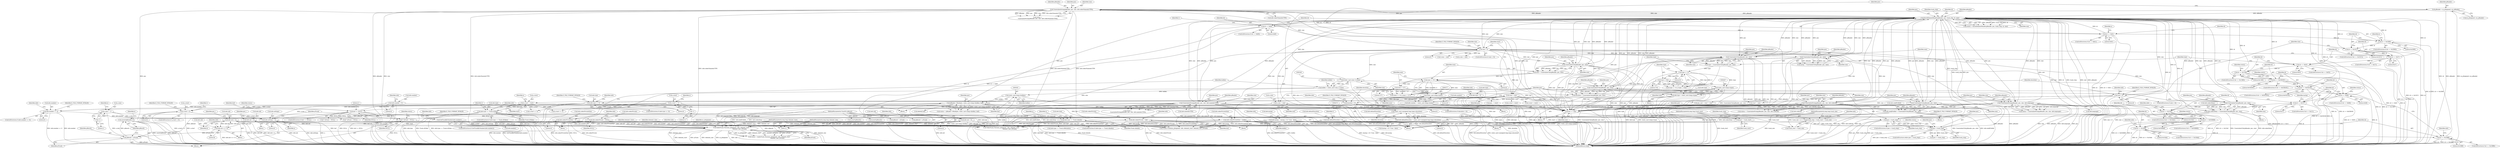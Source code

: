 digraph "0_Android_cc274e2abe8b2a6698a5c47d8aa4bb45f1f9538d_57@API" {
"1000791" [label="(Call,assert(pResult))"];
"1000788" [label="(Call,pResult = pTrack)"];
"1000778" [label="(Call,AudioTrack::Parse(m_pSegment, info, element_start,\n                                          element_size, pTrack))"];
"1000578" [label="(Call,info.codecPrivateSize = buflen)"];
"1000562" [label="(Call,static_cast<long>(buflen))"];
"1000537" [label="(Call,buflen = static_cast<size_t>(size))"];
"1000539" [label="(Call,static_cast<size_t>(size))"];
"1000236" [label="(Call,size < 0)"];
"1000223" [label="(Call,ParseElementHeader(pReader, pos, track_stop, id, size))"];
"1000613" [label="(Call,UnserializeUInt(pReader, pos, size))"];
"1000458" [label="(Call,UnserializeUInt(pReader, pos, size))"];
"1000388" [label="(Call,UnserializeUInt(pReader, pos, size))"];
"1000627" [label="(Call,UnserializeUInt(pReader, pos, size))"];
"1000134" [label="(Call,pReader = m_pSegment->m_pReader)"];
"1000503" [label="(Call,UnserializeUInt(pReader, pos, size))"];
"1000592" [label="(Call,UnserializeString(pReader, pos, size, info.codecNameAsUTF8))"];
"1000484" [label="(Call,UnserializeString(pReader, pos, size, info.codecId))"];
"1000418" [label="(Call,UnserializeString(pReader, pos, size, info.nameAsUTF8))"];
"1000438" [label="(Call,UnserializeString(pReader, pos, size, info.language))"];
"1000358" [label="(Call,UnserializeUInt(pReader, pos, size))"];
"1000214" [label="(Call,pos < track_stop)"];
"1000140" [label="(Call,pos = track_start)"];
"1000123" [label="(MethodParameterIn,long long track_start)"];
"1000635" [label="(Call,pos > track_stop)"];
"1000631" [label="(Call,pos += size)"];
"1000299" [label="(Call,size > 8)"];
"1000560" [label="(Call,pReader->Read(pos, static_cast<long>(buflen), buf))"];
"1000551" [label="(Call,buf == NULL)"];
"1000144" [label="(Call,track_stop = track_start + track_size)"];
"1000124" [label="(MethodParameterIn,long long track_size)"];
"1000519" [label="(Call,id == 0x23A2)"];
"1000497" [label="(Call,id == 0x1C)"];
"1000477" [label="(Call,id == 0x06)"];
"1000451" [label="(Call,id == 0x03E383)"];
"1000431" [label="(Call,id == 0x02B59C)"];
"1000411" [label="(Call,id == 0x136E)"];
"1000381" [label="(Call,id == 0x03)"];
"1000351" [label="(Call,id == 0x57)"];
"1000294" [label="(Call,id == 0x33C5)"];
"1000278" [label="(Call,id == 0x2D80)"];
"1000262" [label="(Call,id == 0x61)"];
"1000246" [label="(Call,id == 0x60)"];
"1000585" [label="(Call,id == 0x058688)"];
"1000605" [label="(Call,id == 0x16AA)"];
"1000619" [label="(Call,id == 0x16BB)"];
"1000655" [label="(Call,GetTrackByNumber(info.number))"];
"1000647" [label="(Call,info.number <= 0)"];
"1000372" [label="(Call,info.number = static_cast<long>(num))"];
"1000376" [label="(Call,static_cast<long>(num))"];
"1000364" [label="(Call,num <= 0)"];
"1000356" [label="(Call,num = UnserializeUInt(pReader, pos, size))"];
"1000367" [label="(Call,num > 127)"];
"1000155" [label="(Call,info.number = 0)"];
"1000342" [label="(Call,info.uid |= b)"];
"1000337" [label="(Call,info.uid <<= 8)"];
"1000304" [label="(Call,info.uid = 0)"];
"1000766" [label="(Call,info.settings = a)"];
"1000190" [label="(Call,a.size = -1)"];
"1000194" [label="(Call,-1)"];
"1000751" [label="(Call,a.start < 0)"];
"1000184" [label="(Call,a.start = -1)"];
"1000188" [label="(Call,-1)"];
"1000266" [label="(Call,a.start = start)"];
"1000242" [label="(Call,start = pos)"];
"1000271" [label="(Call,a.size = size)"];
"1000526" [label="(Call,info.codecPrivate = NULL)"];
"1000531" [label="(Call,info.codecPrivateSize = 0)"];
"1000160" [label="(Call,info.uid = 0)"];
"1000609" [label="(Call,info.codecDelay = UnserializeUInt(pReader, pos, size))"];
"1000744" [label="(Call,info.type == Track::kAudio)"];
"1000680" [label="(Call,info.type == Track::kVideo)"];
"1000662" [label="(Call,info.type <= 0)"];
"1000150" [label="(Call,info.type = 0)"];
"1000402" [label="(Call,info.type = static_cast<long>(type))"];
"1000406" [label="(Call,static_cast<long>(type))"];
"1000397" [label="(Call,type > 254)"];
"1000394" [label="(Call,type <= 0)"];
"1000386" [label="(Call,type = UnserializeUInt(pReader, pos, size))"];
"1000165" [label="(Call,info.defaultDuration = 0)"];
"1000623" [label="(Call,info.seekPreRoll = UnserializeUInt(pReader, pos, size))"];
"1000573" [label="(Call,info.codecPrivate = buf)"];
"1000468" [label="(Call,info.defaultDuration = static_cast<unsigned long long>(duration))"];
"1000472" [label="(Call,static_cast<unsigned long long>(duration))"];
"1000463" [label="(Call,duration < 0)"];
"1000456" [label="(Call,duration = UnserializeUInt(pReader, pos, size))"];
"1000669" [label="(Call,info.lacing = (lacing > 0) ? true : false)"];
"1000125" [label="(MethodParameterIn,long long element_start)"];
"1000126" [label="(MethodParameterIn,long long element_size)"];
"1000772" [label="(Call,* pTrack = NULL)"];
"1000127" [label="(MethodParameterIn,Track*& pResult)"];
"1000790" [label="(Identifier,pTrack)"];
"1000245" [label="(ControlStructure,if (id == 0x60))"];
"1000191" [label="(Call,a.size)"];
"1000484" [label="(Call,UnserializeString(pReader, pos, size, info.codecId))"];
"1000639" [label="(Identifier,E_FILE_FORMAT_INVALID)"];
"1000280" [label="(Literal,0x2D80)"];
"1000406" [label="(Call,static_cast<long>(type))"];
"1000577" [label="(Identifier,buf)"];
"1000391" [label="(Identifier,size)"];
"1000270" [label="(Identifier,start)"];
"1000614" [label="(Identifier,pReader)"];
"1000469" [label="(Call,info.defaultDuration)"];
"1000222" [label="(Identifier,status)"];
"1000582" [label="(Identifier,buflen)"];
"1000436" [label="(Call,status = UnserializeString(pReader, pos, size, info.language))"];
"1000306" [label="(Identifier,info)"];
"1000300" [label="(Identifier,size)"];
"1000382" [label="(Identifier,id)"];
"1000621" [label="(Literal,0x16BB)"];
"1000636" [label="(Identifier,pos)"];
"1000782" [label="(Identifier,element_size)"];
"1000541" [label="(Identifier,size)"];
"1000681" [label="(Call,info.type)"];
"1000535" [label="(Literal,0)"];
"1000367" [label="(Call,num > 127)"];
"1000456" [label="(Call,duration = UnserializeUInt(pReader, pos, size))"];
"1000574" [label="(Call,info.codecPrivate)"];
"1000364" [label="(Call,num <= 0)"];
"1000167" [label="(Identifier,info)"];
"1000464" [label="(Identifier,duration)"];
"1000363" [label="(Call,(num <= 0) || (num > 127))"];
"1000432" [label="(Identifier,id)"];
"1000164" [label="(Literal,0)"];
"1000411" [label="(Call,id == 0x136E)"];
"1000190" [label="(Call,a.size = -1)"];
"1000221" [label="(Call,status = ParseElementHeader(pReader, pos, track_stop, id, size))"];
"1000421" [label="(Identifier,size)"];
"1000662" [label="(Call,info.type <= 0)"];
"1000387" [label="(Identifier,type)"];
"1000354" [label="(Block,)"];
"1000651" [label="(Literal,0)"];
"1000773" [label="(Identifier,pTrack)"];
"1000753" [label="(Identifier,a)"];
"1000622" [label="(Block,)"];
"1000169" [label="(Literal,0)"];
"1000668" [label="(Identifier,E_FILE_FORMAT_INVALID)"];
"1000450" [label="(ControlStructure,if (id == 0x03E383))"];
"1000458" [label="(Call,UnserializeUInt(pReader, pos, size))"];
"1000188" [label="(Call,-1)"];
"1000472" [label="(Call,static_cast<unsigned long long>(duration))"];
"1000783" [label="(Identifier,pTrack)"];
"1000195" [label="(Literal,1)"];
"1000467" [label="(Identifier,E_FILE_FORMAT_INVALID)"];
"1000453" [label="(Literal,0x03E383)"];
"1000431" [label="(Call,id == 0x02B59C)"];
"1000460" [label="(Identifier,pos)"];
"1000578" [label="(Call,info.codecPrivateSize = buflen)"];
"1000757" [label="(Identifier,E_FILE_FORMAT_INVALID)"];
"1000543" [label="(Identifier,buflen)"];
"1000749" [label="(Block,)"];
"1000433" [label="(Literal,0x02B59C)"];
"1000265" [label="(Block,)"];
"1000506" [label="(Identifier,size)"];
"1000670" [label="(Call,info.lacing)"];
"1000593" [label="(Identifier,pReader)"];
"1000305" [label="(Call,info.uid)"];
"1000748" [label="(Identifier,Track::kAudio)"];
"1000238" [label="(Literal,0)"];
"1000573" [label="(Call,info.codecPrivate = buf)"];
"1000145" [label="(Identifier,track_stop)"];
"1000561" [label="(Identifier,pos)"];
"1000505" [label="(Identifier,pos)"];
"1000152" [label="(Identifier,info)"];
"1000521" [label="(Literal,0x23A2)"];
"1000420" [label="(Identifier,pos)"];
"1000135" [label="(Identifier,pReader)"];
"1000611" [label="(Identifier,info)"];
"1000422" [label="(Call,info.nameAsUTF8)"];
"1000393" [label="(Call,(type <= 0) || (type > 254))"];
"1000655" [label="(Call,GetTrackByNumber(info.number))"];
"1000250" [label="(Call,v.start = start)"];
"1000498" [label="(Identifier,id)"];
"1000360" [label="(Identifier,pos)"];
"1000266" [label="(Call,a.start = start)"];
"1000394" [label="(Call,type <= 0)"];
"1000654" [label="(ControlStructure,if (GetTrackByNumber(info.number)))"];
"1000125" [label="(MethodParameterIn,long long element_start)"];
"1000605" [label="(Call,id == 0x16AA)"];
"1000625" [label="(Identifier,info)"];
"1000154" [label="(Literal,0)"];
"1000550" [label="(ControlStructure,if (buf == NULL))"];
"1000134" [label="(Call,pReader = m_pSegment->m_pReader)"];
"1000390" [label="(Identifier,pos)"];
"1000504" [label="(Identifier,pReader)"];
"1000440" [label="(Identifier,pos)"];
"1000873" [label="(Call,assert(pResult))"];
"1000344" [label="(Identifier,info)"];
"1000789" [label="(Identifier,pResult)"];
"1000591" [label="(Identifier,status)"];
"1000293" [label="(ControlStructure,if (id == 0x33C5))"];
"1000185" [label="(Call,a.start)"];
"1000430" [label="(ControlStructure,if (id == 0x02B59C))"];
"1000127" [label="(MethodParameterIn,Track*& pResult)"];
"1000679" [label="(ControlStructure,if (info.type == Track::kVideo))"];
"1000277" [label="(ControlStructure,if (id == 0x2D80))"];
"1000811" [label="(Identifier,a)"];
"1000236" [label="(Call,size < 0)"];
"1000530" [label="(Identifier,NULL)"];
"1000417" [label="(Identifier,status)"];
"1000323" [label="(Block,)"];
"1000503" [label="(Call,UnserializeUInt(pReader, pos, size))"];
"1000695" [label="(Call,a.start >= 0)"];
"1000141" [label="(Identifier,pos)"];
"1000752" [label="(Call,a.start)"];
"1000746" [label="(Identifier,info)"];
"1000399" [label="(Literal,254)"];
"1000826" [label="(Call,info.type == Track::kMetadata)"];
"1000151" [label="(Call,info.type)"];
"1000126" [label="(MethodParameterIn,long long element_size)"];
"1000526" [label="(Call,info.codecPrivate = NULL)"];
"1000451" [label="(Call,id == 0x03E383)"];
"1000240" [label="(Identifier,E_FILE_FORMAT_INVALID)"];
"1000217" [label="(Block,)"];
"1000224" [label="(Identifier,pReader)"];
"1000157" [label="(Identifier,info)"];
"1000457" [label="(Identifier,duration)"];
"1000295" [label="(Identifier,id)"];
"1000225" [label="(Identifier,pos)"];
"1000215" [label="(Identifier,pos)"];
"1000774" [label="(Identifier,NULL)"];
"1000606" [label="(Identifier,id)"];
"1000708" [label="(Call,* pTrack = NULL)"];
"1000727" [label="(Call,assert(pResult))"];
"1000558" [label="(Call,status = pReader->Read(pos, static_cast<long>(buflen), buf))"];
"1000296" [label="(Literal,0x33C5)"];
"1000648" [label="(Call,info.number)"];
"1000264" [label="(Literal,0x61)"];
"1000310" [label="(Call,pos_ = start)"];
"1000519" [label="(Call,id == 0x23A2)"];
"1000778" [label="(Call,AudioTrack::Parse(m_pSegment, info, element_start,\n                                          element_size, pTrack))"];
"1000796" [label="(Identifier,e)"];
"1000586" [label="(Identifier,id)"];
"1000791" [label="(Call,assert(pResult))"];
"1000388" [label="(Call,UnserializeUInt(pReader, pos, size))"];
"1000124" [label="(MethodParameterIn,long long track_size)"];
"1000766" [label="(Call,info.settings = a)"];
"1000653" [label="(Identifier,E_FILE_FORMAT_INVALID)"];
"1000459" [label="(Identifier,pReader)"];
"1000539" [label="(Call,static_cast<size_t>(size))"];
"1000146" [label="(Call,track_start + track_size)"];
"1000607" [label="(Literal,0x16AA)"];
"1000745" [label="(Call,info.type)"];
"1000562" [label="(Call,static_cast<long>(buflen))"];
"1000271" [label="(Call,a.size = size)"];
"1000552" [label="(Identifier,buf)"];
"1000465" [label="(Literal,0)"];
"1000751" [label="(Call,a.start < 0)"];
"1000776" [label="(Call,status = AudioTrack::Parse(m_pSegment, info, element_start,\n                                          element_size, pTrack))"];
"1000502" [label="(Identifier,lacing)"];
"1000262" [label="(Call,id == 0x61)"];
"1000372" [label="(Call,info.number = static_cast<long>(num))"];
"1000341" [label="(Literal,8)"];
"1000631" [label="(Call,pos += size)"];
"1000462" [label="(ControlStructure,if (duration < 0))"];
"1000173" [label="(Identifier,v)"];
"1000301" [label="(Literal,8)"];
"1000408" [label="(Identifier,type)"];
"1000252" [label="(Identifier,v)"];
"1000684" [label="(Identifier,Track::kVideo)"];
"1000744" [label="(Call,info.type == Track::kAudio)"];
"1000610" [label="(Call,info.codecDelay)"];
"1000441" [label="(Identifier,size)"];
"1000368" [label="(Identifier,num)"];
"1000255" [label="(Call,v.size = size)"];
"1000624" [label="(Call,info.seekPreRoll)"];
"1000263" [label="(Identifier,id)"];
"1000780" [label="(Identifier,info)"];
"1000150" [label="(Call,info.type = 0)"];
"1000357" [label="(Identifier,num)"];
"1000272" [label="(Call,a.size)"];
"1000478" [label="(Identifier,id)"];
"1000673" [label="(Call,(lacing > 0) ? true : false)"];
"1000161" [label="(Call,info.uid)"];
"1000538" [label="(Identifier,buflen)"];
"1000378" [label="(Identifier,num)"];
"1000297" [label="(Block,)"];
"1000772" [label="(Call,* pTrack = NULL)"];
"1000854" [label="(Call,* pTrack = NULL)"];
"1000689" [label="(Identifier,v)"];
"1000282" [label="(Call,e.start = start)"];
"1000398" [label="(Identifier,type)"];
"1000419" [label="(Identifier,pReader)"];
"1000366" [label="(Literal,0)"];
"1000666" [label="(Literal,0)"];
"1000663" [label="(Call,info.type)"];
"1000438" [label="(Call,UnserializeString(pReader, pos, size, info.language))"];
"1000380" [label="(ControlStructure,if (id == 0x03))"];
"1000228" [label="(Identifier,size)"];
"1000594" [label="(Identifier,pos)"];
"1000361" [label="(Identifier,size)"];
"1000580" [label="(Identifier,info)"];
"1000123" [label="(MethodParameterIn,long long track_start)"];
"1000522" [label="(Block,)"];
"1000531" [label="(Call,info.codecPrivateSize = 0)"];
"1000613" [label="(Call,UnserializeUInt(pReader, pos, size))"];
"1000166" [label="(Call,info.defaultDuration)"];
"1000627" [label="(Call,UnserializeUInt(pReader, pos, size))"];
"1000518" [label="(ControlStructure,if (id == 0x23A2))"];
"1000755" [label="(Literal,0)"];
"1000559" [label="(Identifier,status)"];
"1000373" [label="(Call,info.number)"];
"1000261" [label="(ControlStructure,if (id == 0x61))"];
"1000243" [label="(Identifier,start)"];
"1000532" [label="(Call,info.codecPrivateSize)"];
"1000142" [label="(Identifier,track_start)"];
"1000376" [label="(Call,static_cast<long>(num))"];
"1000140" [label="(Call,pos = track_start)"];
"1000418" [label="(Call,UnserializeString(pReader, pos, size, info.nameAsUTF8))"];
"1000761" [label="(Identifier,v)"];
"1000669" [label="(Call,info.lacing = (lacing > 0) ? true : false)"];
"1000468" [label="(Call,info.defaultDuration = static_cast<unsigned long long>(duration))"];
"1000412" [label="(Identifier,id)"];
"1000767" [label="(Call,info.settings)"];
"1000184" [label="(Call,a.start = -1)"];
"1000381" [label="(Call,id == 0x03)"];
"1000346" [label="(Identifier,b)"];
"1000284" [label="(Identifier,e)"];
"1000287" [label="(Call,e.size = size)"];
"1000770" [label="(Identifier,a)"];
"1000488" [label="(Call,info.codecId)"];
"1000551" [label="(Call,buf == NULL)"];
"1000235" [label="(ControlStructure,if (size < 0))"];
"1000743" [label="(ControlStructure,if (info.type == Track::kAudio))"];
"1000267" [label="(Call,a.start)"];
"1000342" [label="(Call,info.uid |= b)"];
"1000474" [label="(Identifier,duration)"];
"1000634" [label="(ControlStructure,if (pos > track_stop))"];
"1000630" [label="(Identifier,size)"];
"1000268" [label="(Identifier,a)"];
"1000470" [label="(Identifier,info)"];
"1000352" [label="(Identifier,id)"];
"1000311" [label="(Identifier,pos_)"];
"1000609" [label="(Call,info.codecDelay = UnserializeUInt(pReader, pos, size))"];
"1000619" [label="(Call,id == 0x16BB)"];
"1000279" [label="(Identifier,id)"];
"1000395" [label="(Identifier,type)"];
"1000565" [label="(Identifier,buf)"];
"1000628" [label="(Identifier,pReader)"];
"1000642" [label="(Identifier,pos)"];
"1000136" [label="(Call,m_pSegment->m_pReader)"];
"1000553" [label="(Identifier,NULL)"];
"1000314" [label="(Call,pos_end = start + size)"];
"1000661" [label="(ControlStructure,if (info.type <= 0))"];
"1000564" [label="(Identifier,buflen)"];
"1000585" [label="(Call,id == 0x058688)"];
"1000159" [label="(Literal,0)"];
"1000477" [label="(Call,id == 0x06)"];
"1000560" [label="(Call,pReader->Read(pos, static_cast<long>(buflen), buf))"];
"1000223" [label="(Call,ParseElementHeader(pReader, pos, track_stop, id, size))"];
"1000524" [label="(Identifier,info)"];
"1000476" [label="(ControlStructure,if (id == 0x06))"];
"1000592" [label="(Call,UnserializeString(pReader, pos, size, info.codecNameAsUTF8))"];
"1000248" [label="(Literal,0x60)"];
"1000877" [label="(MethodReturn,long)"];
"1000486" [label="(Identifier,pos)"];
"1000397" [label="(Call,type > 254)"];
"1000623" [label="(Call,info.seekPreRoll = UnserializeUInt(pReader, pos, size))"];
"1000386" [label="(Call,type = UnserializeUInt(pReader, pos, size))"];
"1000162" [label="(Identifier,info)"];
"1000155" [label="(Call,info.number = 0)"];
"1000870" [label="(Call,pResult = pTrack)"];
"1000664" [label="(Identifier,info)"];
"1000616" [label="(Identifier,size)"];
"1000724" [label="(Call,pResult = pTrack)"];
"1000788" [label="(Call,pResult = pTrack)"];
"1000533" [label="(Identifier,info)"];
"1000308" [label="(Literal,0)"];
"1000316" [label="(Call,start + size)"];
"1000353" [label="(Literal,0x57)"];
"1000226" [label="(Identifier,track_stop)"];
"1000629" [label="(Identifier,pos)"];
"1000501" [label="(Call,lacing = UnserializeUInt(pReader, pos, size))"];
"1000461" [label="(Identifier,size)"];
"1000156" [label="(Call,info.number)"];
"1000604" [label="(ControlStructure,if (id == 0x16AA))"];
"1000384" [label="(Block,)"];
"1000482" [label="(Call,status = UnserializeString(pReader, pos, size, info.codecId))"];
"1000303" [label="(Identifier,E_FILE_FORMAT_INVALID)"];
"1000213" [label="(ControlStructure,while (pos < track_stop))"];
"1000618" [label="(ControlStructure,if (id == 0x16BB))"];
"1000199" [label="(Identifier,e)"];
"1000682" [label="(Identifier,info)"];
"1000777" [label="(Identifier,status)"];
"1000192" [label="(Identifier,a)"];
"1000584" [label="(ControlStructure,if (id == 0x058688))"];
"1000656" [label="(Call,info.number)"];
"1000437" [label="(Identifier,status)"];
"1000165" [label="(Call,info.defaultDuration = 0)"];
"1000275" [label="(Identifier,size)"];
"1000750" [label="(ControlStructure,if (a.start < 0))"];
"1000439" [label="(Identifier,pReader)"];
"1000304" [label="(Call,info.uid = 0)"];
"1000527" [label="(Call,info.codecPrivate)"];
"1000396" [label="(Literal,0)"];
"1000410" [label="(ControlStructure,if (id == 0x136E))"];
"1000278" [label="(Call,id == 0x2D80)"];
"1000537" [label="(Call,buflen = static_cast<size_t>(size))"];
"1000369" [label="(Literal,127)"];
"1000587" [label="(Literal,0x058688)"];
"1000487" [label="(Identifier,size)"];
"1000485" [label="(Identifier,pReader)"];
"1000860" [label="(Call,Track::Create(m_pSegment, info, element_start, element_size, pTrack))"];
"1000463" [label="(Call,duration < 0)"];
"1000356" [label="(Call,num = UnserializeUInt(pReader, pos, size))"];
"1000479" [label="(Literal,0x06)"];
"1000657" [label="(Identifier,info)"];
"1000497" [label="(Call,id == 0x1C)"];
"1000595" [label="(Identifier,size)"];
"1000454" [label="(Block,)"];
"1000294" [label="(Call,id == 0x33C5)"];
"1000620" [label="(Identifier,id)"];
"1000635" [label="(Call,pos > track_stop)"];
"1000499" [label="(Literal,0x1C)"];
"1000647" [label="(Call,info.number <= 0)"];
"1000660" [label="(Identifier,E_FILE_FORMAT_INVALID)"];
"1000299" [label="(Call,size > 8)"];
"1000671" [label="(Identifier,info)"];
"1000714" [label="(Call,VideoTrack::Parse(m_pSegment, info, element_start,\n                                          element_size, pTrack))"];
"1000569" [label="(Call,delete[] buf)"];
"1000350" [label="(ControlStructure,if (id == 0x57))"];
"1000359" [label="(Identifier,pReader)"];
"1000343" [label="(Call,info.uid)"];
"1000452" [label="(Identifier,id)"];
"1000596" [label="(Call,info.codecNameAsUTF8)"];
"1000244" [label="(Identifier,pos)"];
"1000237" [label="(Identifier,size)"];
"1000298" [label="(ControlStructure,if (size > 8))"];
"1000483" [label="(Identifier,status)"];
"1000579" [label="(Call,info.codecPrivateSize)"];
"1000646" [label="(ControlStructure,if (info.number <= 0))"];
"1000160" [label="(Call,info.uid = 0)"];
"1000403" [label="(Call,info.type)"];
"1000520" [label="(Identifier,id)"];
"1000792" [label="(Identifier,pResult)"];
"1000128" [label="(Block,)"];
"1000608" [label="(Block,)"];
"1000615" [label="(Identifier,pos)"];
"1000413" [label="(Literal,0x136E)"];
"1000496" [label="(ControlStructure,if (id == 0x1C))"];
"1000641" [label="(Call,pos != track_stop)"];
"1000189" [label="(Literal,1)"];
"1000247" [label="(Identifier,id)"];
"1000358" [label="(Call,UnserializeUInt(pReader, pos, size))"];
"1000338" [label="(Call,info.uid)"];
"1000348" [label="(Identifier,pos_)"];
"1000633" [label="(Identifier,size)"];
"1000144" [label="(Call,track_stop = track_start + track_size)"];
"1000351" [label="(Call,id == 0x57)"];
"1000680" [label="(Call,info.type == Track::kVideo)"];
"1000246" [label="(Call,id == 0x60)"];
"1000273" [label="(Identifier,a)"];
"1000779" [label="(Identifier,m_pSegment)"];
"1000809" [label="(Call,a.start >= 0)"];
"1000781" [label="(Identifier,element_start)"];
"1000590" [label="(Call,status =\n UnserializeString(pReader, pos, size, info.codecNameAsUTF8))"];
"1000365" [label="(Identifier,num)"];
"1000194" [label="(Call,-1)"];
"1000416" [label="(Call,status =\n UnserializeString(pReader, pos, size, info.nameAsUTF8))"];
"1000214" [label="(Call,pos < track_stop)"];
"1000216" [label="(Identifier,track_stop)"];
"1000402" [label="(Call,info.type = static_cast<long>(type))"];
"1000242" [label="(Call,start = pos)"];
"1000556" [label="(Literal,1)"];
"1000383" [label="(Literal,0x03)"];
"1000389" [label="(Identifier,pReader)"];
"1000632" [label="(Identifier,pos)"];
"1000544" [label="(Block,)"];
"1000637" [label="(Identifier,track_stop)"];
"1000227" [label="(Identifier,id)"];
"1000337" [label="(Call,info.uid <<= 8)"];
"1000442" [label="(Call,info.language)"];
"1000791" -> "1000749"  [label="AST: "];
"1000791" -> "1000792"  [label="CFG: "];
"1000792" -> "1000791"  [label="AST: "];
"1000796" -> "1000791"  [label="CFG: "];
"1000791" -> "1000877"  [label="DDG: pResult"];
"1000791" -> "1000877"  [label="DDG: assert(pResult)"];
"1000788" -> "1000791"  [label="DDG: pResult"];
"1000127" -> "1000791"  [label="DDG: pResult"];
"1000788" -> "1000749"  [label="AST: "];
"1000788" -> "1000790"  [label="CFG: "];
"1000789" -> "1000788"  [label="AST: "];
"1000790" -> "1000788"  [label="AST: "];
"1000792" -> "1000788"  [label="CFG: "];
"1000788" -> "1000877"  [label="DDG: pTrack"];
"1000778" -> "1000788"  [label="DDG: pTrack"];
"1000127" -> "1000788"  [label="DDG: pResult"];
"1000778" -> "1000776"  [label="AST: "];
"1000778" -> "1000783"  [label="CFG: "];
"1000779" -> "1000778"  [label="AST: "];
"1000780" -> "1000778"  [label="AST: "];
"1000781" -> "1000778"  [label="AST: "];
"1000782" -> "1000778"  [label="AST: "];
"1000783" -> "1000778"  [label="AST: "];
"1000776" -> "1000778"  [label="CFG: "];
"1000778" -> "1000877"  [label="DDG: info"];
"1000778" -> "1000877"  [label="DDG: element_start"];
"1000778" -> "1000877"  [label="DDG: pTrack"];
"1000778" -> "1000877"  [label="DDG: element_size"];
"1000778" -> "1000877"  [label="DDG: m_pSegment"];
"1000778" -> "1000776"  [label="DDG: m_pSegment"];
"1000778" -> "1000776"  [label="DDG: element_start"];
"1000778" -> "1000776"  [label="DDG: element_size"];
"1000778" -> "1000776"  [label="DDG: info"];
"1000778" -> "1000776"  [label="DDG: pTrack"];
"1000578" -> "1000778"  [label="DDG: info.codecPrivateSize"];
"1000438" -> "1000778"  [label="DDG: info.language"];
"1000655" -> "1000778"  [label="DDG: info.number"];
"1000342" -> "1000778"  [label="DDG: info.uid"];
"1000484" -> "1000778"  [label="DDG: info.codecId"];
"1000766" -> "1000778"  [label="DDG: info.settings"];
"1000592" -> "1000778"  [label="DDG: info.codecNameAsUTF8"];
"1000418" -> "1000778"  [label="DDG: info.nameAsUTF8"];
"1000526" -> "1000778"  [label="DDG: info.codecPrivate"];
"1000531" -> "1000778"  [label="DDG: info.codecPrivateSize"];
"1000160" -> "1000778"  [label="DDG: info.uid"];
"1000609" -> "1000778"  [label="DDG: info.codecDelay"];
"1000304" -> "1000778"  [label="DDG: info.uid"];
"1000744" -> "1000778"  [label="DDG: info.type"];
"1000165" -> "1000778"  [label="DDG: info.defaultDuration"];
"1000623" -> "1000778"  [label="DDG: info.seekPreRoll"];
"1000573" -> "1000778"  [label="DDG: info.codecPrivate"];
"1000468" -> "1000778"  [label="DDG: info.defaultDuration"];
"1000669" -> "1000778"  [label="DDG: info.lacing"];
"1000125" -> "1000778"  [label="DDG: element_start"];
"1000126" -> "1000778"  [label="DDG: element_size"];
"1000772" -> "1000778"  [label="DDG: pTrack"];
"1000578" -> "1000544"  [label="AST: "];
"1000578" -> "1000582"  [label="CFG: "];
"1000579" -> "1000578"  [label="AST: "];
"1000582" -> "1000578"  [label="AST: "];
"1000632" -> "1000578"  [label="CFG: "];
"1000578" -> "1000877"  [label="DDG: info.codecPrivateSize"];
"1000578" -> "1000877"  [label="DDG: buflen"];
"1000562" -> "1000578"  [label="DDG: buflen"];
"1000578" -> "1000714"  [label="DDG: info.codecPrivateSize"];
"1000578" -> "1000860"  [label="DDG: info.codecPrivateSize"];
"1000562" -> "1000560"  [label="AST: "];
"1000562" -> "1000564"  [label="CFG: "];
"1000563" -> "1000562"  [label="AST: "];
"1000564" -> "1000562"  [label="AST: "];
"1000565" -> "1000562"  [label="CFG: "];
"1000562" -> "1000877"  [label="DDG: buflen"];
"1000562" -> "1000560"  [label="DDG: buflen"];
"1000537" -> "1000562"  [label="DDG: buflen"];
"1000537" -> "1000522"  [label="AST: "];
"1000537" -> "1000539"  [label="CFG: "];
"1000538" -> "1000537"  [label="AST: "];
"1000539" -> "1000537"  [label="AST: "];
"1000543" -> "1000537"  [label="CFG: "];
"1000537" -> "1000877"  [label="DDG: static_cast<size_t>(size)"];
"1000537" -> "1000877"  [label="DDG: buflen"];
"1000539" -> "1000537"  [label="DDG: size"];
"1000539" -> "1000541"  [label="CFG: "];
"1000540" -> "1000539"  [label="AST: "];
"1000541" -> "1000539"  [label="AST: "];
"1000539" -> "1000877"  [label="DDG: size"];
"1000539" -> "1000223"  [label="DDG: size"];
"1000236" -> "1000539"  [label="DDG: size"];
"1000539" -> "1000631"  [label="DDG: size"];
"1000236" -> "1000235"  [label="AST: "];
"1000236" -> "1000238"  [label="CFG: "];
"1000237" -> "1000236"  [label="AST: "];
"1000238" -> "1000236"  [label="AST: "];
"1000240" -> "1000236"  [label="CFG: "];
"1000243" -> "1000236"  [label="CFG: "];
"1000236" -> "1000877"  [label="DDG: size"];
"1000236" -> "1000877"  [label="DDG: size < 0"];
"1000236" -> "1000223"  [label="DDG: size"];
"1000223" -> "1000236"  [label="DDG: size"];
"1000236" -> "1000255"  [label="DDG: size"];
"1000236" -> "1000271"  [label="DDG: size"];
"1000236" -> "1000287"  [label="DDG: size"];
"1000236" -> "1000299"  [label="DDG: size"];
"1000236" -> "1000358"  [label="DDG: size"];
"1000236" -> "1000388"  [label="DDG: size"];
"1000236" -> "1000418"  [label="DDG: size"];
"1000236" -> "1000438"  [label="DDG: size"];
"1000236" -> "1000458"  [label="DDG: size"];
"1000236" -> "1000484"  [label="DDG: size"];
"1000236" -> "1000503"  [label="DDG: size"];
"1000236" -> "1000592"  [label="DDG: size"];
"1000236" -> "1000613"  [label="DDG: size"];
"1000236" -> "1000627"  [label="DDG: size"];
"1000236" -> "1000631"  [label="DDG: size"];
"1000223" -> "1000221"  [label="AST: "];
"1000223" -> "1000228"  [label="CFG: "];
"1000224" -> "1000223"  [label="AST: "];
"1000225" -> "1000223"  [label="AST: "];
"1000226" -> "1000223"  [label="AST: "];
"1000227" -> "1000223"  [label="AST: "];
"1000228" -> "1000223"  [label="AST: "];
"1000221" -> "1000223"  [label="CFG: "];
"1000223" -> "1000877"  [label="DDG: pos"];
"1000223" -> "1000877"  [label="DDG: id"];
"1000223" -> "1000877"  [label="DDG: track_stop"];
"1000223" -> "1000877"  [label="DDG: size"];
"1000223" -> "1000877"  [label="DDG: pReader"];
"1000223" -> "1000221"  [label="DDG: size"];
"1000223" -> "1000221"  [label="DDG: pReader"];
"1000223" -> "1000221"  [label="DDG: track_stop"];
"1000223" -> "1000221"  [label="DDG: id"];
"1000223" -> "1000221"  [label="DDG: pos"];
"1000613" -> "1000223"  [label="DDG: pReader"];
"1000613" -> "1000223"  [label="DDG: size"];
"1000458" -> "1000223"  [label="DDG: pReader"];
"1000458" -> "1000223"  [label="DDG: size"];
"1000388" -> "1000223"  [label="DDG: pReader"];
"1000388" -> "1000223"  [label="DDG: size"];
"1000627" -> "1000223"  [label="DDG: pReader"];
"1000627" -> "1000223"  [label="DDG: size"];
"1000134" -> "1000223"  [label="DDG: pReader"];
"1000503" -> "1000223"  [label="DDG: pReader"];
"1000503" -> "1000223"  [label="DDG: size"];
"1000592" -> "1000223"  [label="DDG: pReader"];
"1000592" -> "1000223"  [label="DDG: size"];
"1000484" -> "1000223"  [label="DDG: pReader"];
"1000484" -> "1000223"  [label="DDG: size"];
"1000418" -> "1000223"  [label="DDG: pReader"];
"1000418" -> "1000223"  [label="DDG: size"];
"1000438" -> "1000223"  [label="DDG: pReader"];
"1000438" -> "1000223"  [label="DDG: size"];
"1000358" -> "1000223"  [label="DDG: pReader"];
"1000358" -> "1000223"  [label="DDG: size"];
"1000214" -> "1000223"  [label="DDG: pos"];
"1000214" -> "1000223"  [label="DDG: track_stop"];
"1000519" -> "1000223"  [label="DDG: id"];
"1000497" -> "1000223"  [label="DDG: id"];
"1000411" -> "1000223"  [label="DDG: id"];
"1000585" -> "1000223"  [label="DDG: id"];
"1000431" -> "1000223"  [label="DDG: id"];
"1000294" -> "1000223"  [label="DDG: id"];
"1000381" -> "1000223"  [label="DDG: id"];
"1000351" -> "1000223"  [label="DDG: id"];
"1000605" -> "1000223"  [label="DDG: id"];
"1000477" -> "1000223"  [label="DDG: id"];
"1000278" -> "1000223"  [label="DDG: id"];
"1000262" -> "1000223"  [label="DDG: id"];
"1000451" -> "1000223"  [label="DDG: id"];
"1000246" -> "1000223"  [label="DDG: id"];
"1000619" -> "1000223"  [label="DDG: id"];
"1000299" -> "1000223"  [label="DDG: size"];
"1000223" -> "1000242"  [label="DDG: pos"];
"1000223" -> "1000246"  [label="DDG: id"];
"1000223" -> "1000358"  [label="DDG: pReader"];
"1000223" -> "1000358"  [label="DDG: pos"];
"1000223" -> "1000388"  [label="DDG: pReader"];
"1000223" -> "1000388"  [label="DDG: pos"];
"1000223" -> "1000418"  [label="DDG: pReader"];
"1000223" -> "1000418"  [label="DDG: pos"];
"1000223" -> "1000438"  [label="DDG: pReader"];
"1000223" -> "1000438"  [label="DDG: pos"];
"1000223" -> "1000458"  [label="DDG: pReader"];
"1000223" -> "1000458"  [label="DDG: pos"];
"1000223" -> "1000484"  [label="DDG: pReader"];
"1000223" -> "1000484"  [label="DDG: pos"];
"1000223" -> "1000503"  [label="DDG: pReader"];
"1000223" -> "1000503"  [label="DDG: pos"];
"1000223" -> "1000560"  [label="DDG: pos"];
"1000223" -> "1000592"  [label="DDG: pReader"];
"1000223" -> "1000592"  [label="DDG: pos"];
"1000223" -> "1000613"  [label="DDG: pReader"];
"1000223" -> "1000613"  [label="DDG: pos"];
"1000223" -> "1000627"  [label="DDG: pReader"];
"1000223" -> "1000627"  [label="DDG: pos"];
"1000223" -> "1000631"  [label="DDG: pos"];
"1000223" -> "1000635"  [label="DDG: track_stop"];
"1000613" -> "1000609"  [label="AST: "];
"1000613" -> "1000616"  [label="CFG: "];
"1000614" -> "1000613"  [label="AST: "];
"1000615" -> "1000613"  [label="AST: "];
"1000616" -> "1000613"  [label="AST: "];
"1000609" -> "1000613"  [label="CFG: "];
"1000613" -> "1000877"  [label="DDG: pReader"];
"1000613" -> "1000609"  [label="DDG: pReader"];
"1000613" -> "1000609"  [label="DDG: pos"];
"1000613" -> "1000609"  [label="DDG: size"];
"1000613" -> "1000631"  [label="DDG: size"];
"1000613" -> "1000631"  [label="DDG: pos"];
"1000458" -> "1000456"  [label="AST: "];
"1000458" -> "1000461"  [label="CFG: "];
"1000459" -> "1000458"  [label="AST: "];
"1000460" -> "1000458"  [label="AST: "];
"1000461" -> "1000458"  [label="AST: "];
"1000456" -> "1000458"  [label="CFG: "];
"1000458" -> "1000877"  [label="DDG: size"];
"1000458" -> "1000877"  [label="DDG: pos"];
"1000458" -> "1000877"  [label="DDG: pReader"];
"1000458" -> "1000456"  [label="DDG: pReader"];
"1000458" -> "1000456"  [label="DDG: pos"];
"1000458" -> "1000456"  [label="DDG: size"];
"1000458" -> "1000631"  [label="DDG: size"];
"1000458" -> "1000631"  [label="DDG: pos"];
"1000388" -> "1000386"  [label="AST: "];
"1000388" -> "1000391"  [label="CFG: "];
"1000389" -> "1000388"  [label="AST: "];
"1000390" -> "1000388"  [label="AST: "];
"1000391" -> "1000388"  [label="AST: "];
"1000386" -> "1000388"  [label="CFG: "];
"1000388" -> "1000877"  [label="DDG: pReader"];
"1000388" -> "1000877"  [label="DDG: pos"];
"1000388" -> "1000877"  [label="DDG: size"];
"1000388" -> "1000386"  [label="DDG: pReader"];
"1000388" -> "1000386"  [label="DDG: pos"];
"1000388" -> "1000386"  [label="DDG: size"];
"1000388" -> "1000631"  [label="DDG: size"];
"1000388" -> "1000631"  [label="DDG: pos"];
"1000627" -> "1000623"  [label="AST: "];
"1000627" -> "1000630"  [label="CFG: "];
"1000628" -> "1000627"  [label="AST: "];
"1000629" -> "1000627"  [label="AST: "];
"1000630" -> "1000627"  [label="AST: "];
"1000623" -> "1000627"  [label="CFG: "];
"1000627" -> "1000877"  [label="DDG: pReader"];
"1000627" -> "1000623"  [label="DDG: pReader"];
"1000627" -> "1000623"  [label="DDG: pos"];
"1000627" -> "1000623"  [label="DDG: size"];
"1000627" -> "1000631"  [label="DDG: size"];
"1000627" -> "1000631"  [label="DDG: pos"];
"1000134" -> "1000128"  [label="AST: "];
"1000134" -> "1000136"  [label="CFG: "];
"1000135" -> "1000134"  [label="AST: "];
"1000136" -> "1000134"  [label="AST: "];
"1000141" -> "1000134"  [label="CFG: "];
"1000134" -> "1000877"  [label="DDG: pReader"];
"1000134" -> "1000877"  [label="DDG: m_pSegment->m_pReader"];
"1000503" -> "1000501"  [label="AST: "];
"1000503" -> "1000506"  [label="CFG: "];
"1000504" -> "1000503"  [label="AST: "];
"1000505" -> "1000503"  [label="AST: "];
"1000506" -> "1000503"  [label="AST: "];
"1000501" -> "1000503"  [label="CFG: "];
"1000503" -> "1000877"  [label="DDG: size"];
"1000503" -> "1000877"  [label="DDG: pos"];
"1000503" -> "1000877"  [label="DDG: pReader"];
"1000503" -> "1000501"  [label="DDG: pReader"];
"1000503" -> "1000501"  [label="DDG: pos"];
"1000503" -> "1000501"  [label="DDG: size"];
"1000503" -> "1000631"  [label="DDG: size"];
"1000503" -> "1000631"  [label="DDG: pos"];
"1000592" -> "1000590"  [label="AST: "];
"1000592" -> "1000596"  [label="CFG: "];
"1000593" -> "1000592"  [label="AST: "];
"1000594" -> "1000592"  [label="AST: "];
"1000595" -> "1000592"  [label="AST: "];
"1000596" -> "1000592"  [label="AST: "];
"1000590" -> "1000592"  [label="CFG: "];
"1000592" -> "1000877"  [label="DDG: size"];
"1000592" -> "1000877"  [label="DDG: info.codecNameAsUTF8"];
"1000592" -> "1000877"  [label="DDG: pos"];
"1000592" -> "1000877"  [label="DDG: pReader"];
"1000592" -> "1000590"  [label="DDG: pReader"];
"1000592" -> "1000590"  [label="DDG: pos"];
"1000592" -> "1000590"  [label="DDG: size"];
"1000592" -> "1000590"  [label="DDG: info.codecNameAsUTF8"];
"1000592" -> "1000631"  [label="DDG: size"];
"1000592" -> "1000631"  [label="DDG: pos"];
"1000592" -> "1000714"  [label="DDG: info.codecNameAsUTF8"];
"1000592" -> "1000860"  [label="DDG: info.codecNameAsUTF8"];
"1000484" -> "1000482"  [label="AST: "];
"1000484" -> "1000488"  [label="CFG: "];
"1000485" -> "1000484"  [label="AST: "];
"1000486" -> "1000484"  [label="AST: "];
"1000487" -> "1000484"  [label="AST: "];
"1000488" -> "1000484"  [label="AST: "];
"1000482" -> "1000484"  [label="CFG: "];
"1000484" -> "1000877"  [label="DDG: pos"];
"1000484" -> "1000877"  [label="DDG: info.codecId"];
"1000484" -> "1000877"  [label="DDG: size"];
"1000484" -> "1000877"  [label="DDG: pReader"];
"1000484" -> "1000482"  [label="DDG: pReader"];
"1000484" -> "1000482"  [label="DDG: pos"];
"1000484" -> "1000482"  [label="DDG: size"];
"1000484" -> "1000482"  [label="DDG: info.codecId"];
"1000484" -> "1000631"  [label="DDG: size"];
"1000484" -> "1000631"  [label="DDG: pos"];
"1000484" -> "1000714"  [label="DDG: info.codecId"];
"1000484" -> "1000860"  [label="DDG: info.codecId"];
"1000418" -> "1000416"  [label="AST: "];
"1000418" -> "1000422"  [label="CFG: "];
"1000419" -> "1000418"  [label="AST: "];
"1000420" -> "1000418"  [label="AST: "];
"1000421" -> "1000418"  [label="AST: "];
"1000422" -> "1000418"  [label="AST: "];
"1000416" -> "1000418"  [label="CFG: "];
"1000418" -> "1000877"  [label="DDG: pos"];
"1000418" -> "1000877"  [label="DDG: info.nameAsUTF8"];
"1000418" -> "1000877"  [label="DDG: size"];
"1000418" -> "1000877"  [label="DDG: pReader"];
"1000418" -> "1000416"  [label="DDG: pReader"];
"1000418" -> "1000416"  [label="DDG: pos"];
"1000418" -> "1000416"  [label="DDG: size"];
"1000418" -> "1000416"  [label="DDG: info.nameAsUTF8"];
"1000418" -> "1000631"  [label="DDG: size"];
"1000418" -> "1000631"  [label="DDG: pos"];
"1000418" -> "1000714"  [label="DDG: info.nameAsUTF8"];
"1000418" -> "1000860"  [label="DDG: info.nameAsUTF8"];
"1000438" -> "1000436"  [label="AST: "];
"1000438" -> "1000442"  [label="CFG: "];
"1000439" -> "1000438"  [label="AST: "];
"1000440" -> "1000438"  [label="AST: "];
"1000441" -> "1000438"  [label="AST: "];
"1000442" -> "1000438"  [label="AST: "];
"1000436" -> "1000438"  [label="CFG: "];
"1000438" -> "1000877"  [label="DDG: info.language"];
"1000438" -> "1000877"  [label="DDG: pos"];
"1000438" -> "1000877"  [label="DDG: size"];
"1000438" -> "1000877"  [label="DDG: pReader"];
"1000438" -> "1000436"  [label="DDG: pReader"];
"1000438" -> "1000436"  [label="DDG: pos"];
"1000438" -> "1000436"  [label="DDG: size"];
"1000438" -> "1000436"  [label="DDG: info.language"];
"1000438" -> "1000631"  [label="DDG: size"];
"1000438" -> "1000631"  [label="DDG: pos"];
"1000438" -> "1000714"  [label="DDG: info.language"];
"1000438" -> "1000860"  [label="DDG: info.language"];
"1000358" -> "1000356"  [label="AST: "];
"1000358" -> "1000361"  [label="CFG: "];
"1000359" -> "1000358"  [label="AST: "];
"1000360" -> "1000358"  [label="AST: "];
"1000361" -> "1000358"  [label="AST: "];
"1000356" -> "1000358"  [label="CFG: "];
"1000358" -> "1000877"  [label="DDG: size"];
"1000358" -> "1000877"  [label="DDG: pos"];
"1000358" -> "1000877"  [label="DDG: pReader"];
"1000358" -> "1000356"  [label="DDG: pReader"];
"1000358" -> "1000356"  [label="DDG: pos"];
"1000358" -> "1000356"  [label="DDG: size"];
"1000358" -> "1000631"  [label="DDG: size"];
"1000358" -> "1000631"  [label="DDG: pos"];
"1000214" -> "1000213"  [label="AST: "];
"1000214" -> "1000216"  [label="CFG: "];
"1000215" -> "1000214"  [label="AST: "];
"1000216" -> "1000214"  [label="AST: "];
"1000222" -> "1000214"  [label="CFG: "];
"1000642" -> "1000214"  [label="CFG: "];
"1000214" -> "1000877"  [label="DDG: pos < track_stop"];
"1000140" -> "1000214"  [label="DDG: pos"];
"1000635" -> "1000214"  [label="DDG: pos"];
"1000635" -> "1000214"  [label="DDG: track_stop"];
"1000144" -> "1000214"  [label="DDG: track_stop"];
"1000214" -> "1000641"  [label="DDG: pos"];
"1000214" -> "1000641"  [label="DDG: track_stop"];
"1000140" -> "1000128"  [label="AST: "];
"1000140" -> "1000142"  [label="CFG: "];
"1000141" -> "1000140"  [label="AST: "];
"1000142" -> "1000140"  [label="AST: "];
"1000145" -> "1000140"  [label="CFG: "];
"1000123" -> "1000140"  [label="DDG: track_start"];
"1000123" -> "1000122"  [label="AST: "];
"1000123" -> "1000877"  [label="DDG: track_start"];
"1000123" -> "1000144"  [label="DDG: track_start"];
"1000123" -> "1000146"  [label="DDG: track_start"];
"1000635" -> "1000634"  [label="AST: "];
"1000635" -> "1000637"  [label="CFG: "];
"1000636" -> "1000635"  [label="AST: "];
"1000637" -> "1000635"  [label="AST: "];
"1000215" -> "1000635"  [label="CFG: "];
"1000639" -> "1000635"  [label="CFG: "];
"1000635" -> "1000877"  [label="DDG: track_stop"];
"1000635" -> "1000877"  [label="DDG: pos > track_stop"];
"1000635" -> "1000877"  [label="DDG: pos"];
"1000631" -> "1000635"  [label="DDG: pos"];
"1000631" -> "1000217"  [label="AST: "];
"1000631" -> "1000633"  [label="CFG: "];
"1000632" -> "1000631"  [label="AST: "];
"1000633" -> "1000631"  [label="AST: "];
"1000636" -> "1000631"  [label="CFG: "];
"1000631" -> "1000877"  [label="DDG: size"];
"1000299" -> "1000631"  [label="DDG: size"];
"1000560" -> "1000631"  [label="DDG: pos"];
"1000299" -> "1000298"  [label="AST: "];
"1000299" -> "1000301"  [label="CFG: "];
"1000300" -> "1000299"  [label="AST: "];
"1000301" -> "1000299"  [label="AST: "];
"1000303" -> "1000299"  [label="CFG: "];
"1000306" -> "1000299"  [label="CFG: "];
"1000299" -> "1000877"  [label="DDG: size > 8"];
"1000299" -> "1000877"  [label="DDG: size"];
"1000299" -> "1000314"  [label="DDG: size"];
"1000299" -> "1000316"  [label="DDG: size"];
"1000560" -> "1000558"  [label="AST: "];
"1000560" -> "1000565"  [label="CFG: "];
"1000561" -> "1000560"  [label="AST: "];
"1000565" -> "1000560"  [label="AST: "];
"1000558" -> "1000560"  [label="CFG: "];
"1000560" -> "1000877"  [label="DDG: static_cast<long>(buflen)"];
"1000560" -> "1000877"  [label="DDG: pos"];
"1000560" -> "1000551"  [label="DDG: buf"];
"1000560" -> "1000558"  [label="DDG: pos"];
"1000560" -> "1000558"  [label="DDG: static_cast<long>(buflen)"];
"1000560" -> "1000558"  [label="DDG: buf"];
"1000551" -> "1000560"  [label="DDG: buf"];
"1000560" -> "1000569"  [label="DDG: buf"];
"1000560" -> "1000573"  [label="DDG: buf"];
"1000551" -> "1000550"  [label="AST: "];
"1000551" -> "1000553"  [label="CFG: "];
"1000552" -> "1000551"  [label="AST: "];
"1000553" -> "1000551"  [label="AST: "];
"1000556" -> "1000551"  [label="CFG: "];
"1000559" -> "1000551"  [label="CFG: "];
"1000551" -> "1000877"  [label="DDG: NULL"];
"1000551" -> "1000877"  [label="DDG: buf == NULL"];
"1000551" -> "1000877"  [label="DDG: buf"];
"1000551" -> "1000526"  [label="DDG: NULL"];
"1000551" -> "1000708"  [label="DDG: NULL"];
"1000551" -> "1000772"  [label="DDG: NULL"];
"1000551" -> "1000854"  [label="DDG: NULL"];
"1000144" -> "1000128"  [label="AST: "];
"1000144" -> "1000146"  [label="CFG: "];
"1000145" -> "1000144"  [label="AST: "];
"1000146" -> "1000144"  [label="AST: "];
"1000152" -> "1000144"  [label="CFG: "];
"1000144" -> "1000877"  [label="DDG: track_start + track_size"];
"1000124" -> "1000144"  [label="DDG: track_size"];
"1000124" -> "1000122"  [label="AST: "];
"1000124" -> "1000877"  [label="DDG: track_size"];
"1000124" -> "1000146"  [label="DDG: track_size"];
"1000519" -> "1000518"  [label="AST: "];
"1000519" -> "1000521"  [label="CFG: "];
"1000520" -> "1000519"  [label="AST: "];
"1000521" -> "1000519"  [label="AST: "];
"1000524" -> "1000519"  [label="CFG: "];
"1000586" -> "1000519"  [label="CFG: "];
"1000519" -> "1000877"  [label="DDG: id"];
"1000519" -> "1000877"  [label="DDG: id == 0x23A2"];
"1000497" -> "1000519"  [label="DDG: id"];
"1000519" -> "1000585"  [label="DDG: id"];
"1000497" -> "1000496"  [label="AST: "];
"1000497" -> "1000499"  [label="CFG: "];
"1000498" -> "1000497"  [label="AST: "];
"1000499" -> "1000497"  [label="AST: "];
"1000502" -> "1000497"  [label="CFG: "];
"1000520" -> "1000497"  [label="CFG: "];
"1000497" -> "1000877"  [label="DDG: id"];
"1000497" -> "1000877"  [label="DDG: id == 0x1C"];
"1000477" -> "1000497"  [label="DDG: id"];
"1000477" -> "1000476"  [label="AST: "];
"1000477" -> "1000479"  [label="CFG: "];
"1000478" -> "1000477"  [label="AST: "];
"1000479" -> "1000477"  [label="AST: "];
"1000483" -> "1000477"  [label="CFG: "];
"1000498" -> "1000477"  [label="CFG: "];
"1000477" -> "1000877"  [label="DDG: id == 0x06"];
"1000477" -> "1000877"  [label="DDG: id"];
"1000451" -> "1000477"  [label="DDG: id"];
"1000451" -> "1000450"  [label="AST: "];
"1000451" -> "1000453"  [label="CFG: "];
"1000452" -> "1000451"  [label="AST: "];
"1000453" -> "1000451"  [label="AST: "];
"1000457" -> "1000451"  [label="CFG: "];
"1000478" -> "1000451"  [label="CFG: "];
"1000451" -> "1000877"  [label="DDG: id"];
"1000451" -> "1000877"  [label="DDG: id == 0x03E383"];
"1000431" -> "1000451"  [label="DDG: id"];
"1000431" -> "1000430"  [label="AST: "];
"1000431" -> "1000433"  [label="CFG: "];
"1000432" -> "1000431"  [label="AST: "];
"1000433" -> "1000431"  [label="AST: "];
"1000437" -> "1000431"  [label="CFG: "];
"1000452" -> "1000431"  [label="CFG: "];
"1000431" -> "1000877"  [label="DDG: id"];
"1000431" -> "1000877"  [label="DDG: id == 0x02B59C"];
"1000411" -> "1000431"  [label="DDG: id"];
"1000411" -> "1000410"  [label="AST: "];
"1000411" -> "1000413"  [label="CFG: "];
"1000412" -> "1000411"  [label="AST: "];
"1000413" -> "1000411"  [label="AST: "];
"1000417" -> "1000411"  [label="CFG: "];
"1000432" -> "1000411"  [label="CFG: "];
"1000411" -> "1000877"  [label="DDG: id == 0x136E"];
"1000411" -> "1000877"  [label="DDG: id"];
"1000381" -> "1000411"  [label="DDG: id"];
"1000381" -> "1000380"  [label="AST: "];
"1000381" -> "1000383"  [label="CFG: "];
"1000382" -> "1000381"  [label="AST: "];
"1000383" -> "1000381"  [label="AST: "];
"1000387" -> "1000381"  [label="CFG: "];
"1000412" -> "1000381"  [label="CFG: "];
"1000381" -> "1000877"  [label="DDG: id"];
"1000381" -> "1000877"  [label="DDG: id == 0x03"];
"1000351" -> "1000381"  [label="DDG: id"];
"1000351" -> "1000350"  [label="AST: "];
"1000351" -> "1000353"  [label="CFG: "];
"1000352" -> "1000351"  [label="AST: "];
"1000353" -> "1000351"  [label="AST: "];
"1000357" -> "1000351"  [label="CFG: "];
"1000382" -> "1000351"  [label="CFG: "];
"1000351" -> "1000877"  [label="DDG: id == 0x57"];
"1000351" -> "1000877"  [label="DDG: id"];
"1000294" -> "1000351"  [label="DDG: id"];
"1000294" -> "1000293"  [label="AST: "];
"1000294" -> "1000296"  [label="CFG: "];
"1000295" -> "1000294"  [label="AST: "];
"1000296" -> "1000294"  [label="AST: "];
"1000300" -> "1000294"  [label="CFG: "];
"1000352" -> "1000294"  [label="CFG: "];
"1000294" -> "1000877"  [label="DDG: id == 0x33C5"];
"1000294" -> "1000877"  [label="DDG: id"];
"1000278" -> "1000294"  [label="DDG: id"];
"1000278" -> "1000277"  [label="AST: "];
"1000278" -> "1000280"  [label="CFG: "];
"1000279" -> "1000278"  [label="AST: "];
"1000280" -> "1000278"  [label="AST: "];
"1000284" -> "1000278"  [label="CFG: "];
"1000295" -> "1000278"  [label="CFG: "];
"1000278" -> "1000877"  [label="DDG: id == 0x2D80"];
"1000278" -> "1000877"  [label="DDG: id"];
"1000262" -> "1000278"  [label="DDG: id"];
"1000262" -> "1000261"  [label="AST: "];
"1000262" -> "1000264"  [label="CFG: "];
"1000263" -> "1000262"  [label="AST: "];
"1000264" -> "1000262"  [label="AST: "];
"1000268" -> "1000262"  [label="CFG: "];
"1000279" -> "1000262"  [label="CFG: "];
"1000262" -> "1000877"  [label="DDG: id"];
"1000262" -> "1000877"  [label="DDG: id == 0x61"];
"1000246" -> "1000262"  [label="DDG: id"];
"1000246" -> "1000245"  [label="AST: "];
"1000246" -> "1000248"  [label="CFG: "];
"1000247" -> "1000246"  [label="AST: "];
"1000248" -> "1000246"  [label="AST: "];
"1000252" -> "1000246"  [label="CFG: "];
"1000263" -> "1000246"  [label="CFG: "];
"1000246" -> "1000877"  [label="DDG: id == 0x60"];
"1000246" -> "1000877"  [label="DDG: id"];
"1000585" -> "1000584"  [label="AST: "];
"1000585" -> "1000587"  [label="CFG: "];
"1000586" -> "1000585"  [label="AST: "];
"1000587" -> "1000585"  [label="AST: "];
"1000591" -> "1000585"  [label="CFG: "];
"1000606" -> "1000585"  [label="CFG: "];
"1000585" -> "1000877"  [label="DDG: id"];
"1000585" -> "1000877"  [label="DDG: id == 0x058688"];
"1000585" -> "1000605"  [label="DDG: id"];
"1000605" -> "1000604"  [label="AST: "];
"1000605" -> "1000607"  [label="CFG: "];
"1000606" -> "1000605"  [label="AST: "];
"1000607" -> "1000605"  [label="AST: "];
"1000611" -> "1000605"  [label="CFG: "];
"1000620" -> "1000605"  [label="CFG: "];
"1000605" -> "1000877"  [label="DDG: id == 0x16AA"];
"1000605" -> "1000877"  [label="DDG: id"];
"1000605" -> "1000619"  [label="DDG: id"];
"1000619" -> "1000618"  [label="AST: "];
"1000619" -> "1000621"  [label="CFG: "];
"1000620" -> "1000619"  [label="AST: "];
"1000621" -> "1000619"  [label="AST: "];
"1000625" -> "1000619"  [label="CFG: "];
"1000632" -> "1000619"  [label="CFG: "];
"1000619" -> "1000877"  [label="DDG: id == 0x16BB"];
"1000619" -> "1000877"  [label="DDG: id"];
"1000655" -> "1000654"  [label="AST: "];
"1000655" -> "1000656"  [label="CFG: "];
"1000656" -> "1000655"  [label="AST: "];
"1000660" -> "1000655"  [label="CFG: "];
"1000664" -> "1000655"  [label="CFG: "];
"1000655" -> "1000877"  [label="DDG: info.number"];
"1000655" -> "1000877"  [label="DDG: GetTrackByNumber(info.number)"];
"1000647" -> "1000655"  [label="DDG: info.number"];
"1000655" -> "1000714"  [label="DDG: info.number"];
"1000655" -> "1000860"  [label="DDG: info.number"];
"1000647" -> "1000646"  [label="AST: "];
"1000647" -> "1000651"  [label="CFG: "];
"1000648" -> "1000647"  [label="AST: "];
"1000651" -> "1000647"  [label="AST: "];
"1000653" -> "1000647"  [label="CFG: "];
"1000657" -> "1000647"  [label="CFG: "];
"1000647" -> "1000877"  [label="DDG: info.number <= 0"];
"1000647" -> "1000877"  [label="DDG: info.number"];
"1000372" -> "1000647"  [label="DDG: info.number"];
"1000155" -> "1000647"  [label="DDG: info.number"];
"1000372" -> "1000354"  [label="AST: "];
"1000372" -> "1000376"  [label="CFG: "];
"1000373" -> "1000372"  [label="AST: "];
"1000376" -> "1000372"  [label="AST: "];
"1000632" -> "1000372"  [label="CFG: "];
"1000372" -> "1000877"  [label="DDG: static_cast<long>(num)"];
"1000372" -> "1000877"  [label="DDG: info.number"];
"1000376" -> "1000372"  [label="DDG: num"];
"1000376" -> "1000378"  [label="CFG: "];
"1000377" -> "1000376"  [label="AST: "];
"1000378" -> "1000376"  [label="AST: "];
"1000376" -> "1000877"  [label="DDG: num"];
"1000364" -> "1000376"  [label="DDG: num"];
"1000367" -> "1000376"  [label="DDG: num"];
"1000364" -> "1000363"  [label="AST: "];
"1000364" -> "1000366"  [label="CFG: "];
"1000365" -> "1000364"  [label="AST: "];
"1000366" -> "1000364"  [label="AST: "];
"1000368" -> "1000364"  [label="CFG: "];
"1000363" -> "1000364"  [label="CFG: "];
"1000364" -> "1000877"  [label="DDG: num"];
"1000364" -> "1000363"  [label="DDG: num"];
"1000364" -> "1000363"  [label="DDG: 0"];
"1000356" -> "1000364"  [label="DDG: num"];
"1000364" -> "1000367"  [label="DDG: num"];
"1000356" -> "1000354"  [label="AST: "];
"1000357" -> "1000356"  [label="AST: "];
"1000365" -> "1000356"  [label="CFG: "];
"1000356" -> "1000877"  [label="DDG: UnserializeUInt(pReader, pos, size)"];
"1000367" -> "1000363"  [label="AST: "];
"1000367" -> "1000369"  [label="CFG: "];
"1000368" -> "1000367"  [label="AST: "];
"1000369" -> "1000367"  [label="AST: "];
"1000363" -> "1000367"  [label="CFG: "];
"1000367" -> "1000877"  [label="DDG: num"];
"1000367" -> "1000363"  [label="DDG: num"];
"1000367" -> "1000363"  [label="DDG: 127"];
"1000155" -> "1000128"  [label="AST: "];
"1000155" -> "1000159"  [label="CFG: "];
"1000156" -> "1000155"  [label="AST: "];
"1000159" -> "1000155"  [label="AST: "];
"1000162" -> "1000155"  [label="CFG: "];
"1000155" -> "1000877"  [label="DDG: info.number"];
"1000342" -> "1000323"  [label="AST: "];
"1000342" -> "1000346"  [label="CFG: "];
"1000343" -> "1000342"  [label="AST: "];
"1000346" -> "1000342"  [label="AST: "];
"1000348" -> "1000342"  [label="CFG: "];
"1000342" -> "1000877"  [label="DDG: info.uid"];
"1000342" -> "1000877"  [label="DDG: info.uid |= b"];
"1000342" -> "1000877"  [label="DDG: b"];
"1000342" -> "1000337"  [label="DDG: info.uid"];
"1000337" -> "1000342"  [label="DDG: info.uid"];
"1000342" -> "1000714"  [label="DDG: info.uid"];
"1000342" -> "1000860"  [label="DDG: info.uid"];
"1000337" -> "1000323"  [label="AST: "];
"1000337" -> "1000341"  [label="CFG: "];
"1000338" -> "1000337"  [label="AST: "];
"1000341" -> "1000337"  [label="AST: "];
"1000344" -> "1000337"  [label="CFG: "];
"1000337" -> "1000877"  [label="DDG: info.uid <<= 8"];
"1000304" -> "1000337"  [label="DDG: info.uid"];
"1000304" -> "1000297"  [label="AST: "];
"1000304" -> "1000308"  [label="CFG: "];
"1000305" -> "1000304"  [label="AST: "];
"1000308" -> "1000304"  [label="AST: "];
"1000311" -> "1000304"  [label="CFG: "];
"1000304" -> "1000877"  [label="DDG: info.uid"];
"1000304" -> "1000714"  [label="DDG: info.uid"];
"1000304" -> "1000860"  [label="DDG: info.uid"];
"1000766" -> "1000749"  [label="AST: "];
"1000766" -> "1000770"  [label="CFG: "];
"1000767" -> "1000766"  [label="AST: "];
"1000770" -> "1000766"  [label="AST: "];
"1000773" -> "1000766"  [label="CFG: "];
"1000766" -> "1000877"  [label="DDG: info.settings"];
"1000766" -> "1000877"  [label="DDG: a"];
"1000190" -> "1000766"  [label="DDG: a.size"];
"1000751" -> "1000766"  [label="DDG: a.start"];
"1000271" -> "1000766"  [label="DDG: a.size"];
"1000190" -> "1000128"  [label="AST: "];
"1000190" -> "1000194"  [label="CFG: "];
"1000191" -> "1000190"  [label="AST: "];
"1000194" -> "1000190"  [label="AST: "];
"1000199" -> "1000190"  [label="CFG: "];
"1000190" -> "1000877"  [label="DDG: a.size"];
"1000194" -> "1000190"  [label="DDG: 1"];
"1000194" -> "1000195"  [label="CFG: "];
"1000195" -> "1000194"  [label="AST: "];
"1000751" -> "1000750"  [label="AST: "];
"1000751" -> "1000755"  [label="CFG: "];
"1000752" -> "1000751"  [label="AST: "];
"1000755" -> "1000751"  [label="AST: "];
"1000757" -> "1000751"  [label="CFG: "];
"1000761" -> "1000751"  [label="CFG: "];
"1000751" -> "1000877"  [label="DDG: a.start < 0"];
"1000751" -> "1000877"  [label="DDG: a.start"];
"1000184" -> "1000751"  [label="DDG: a.start"];
"1000266" -> "1000751"  [label="DDG: a.start"];
"1000184" -> "1000128"  [label="AST: "];
"1000184" -> "1000188"  [label="CFG: "];
"1000185" -> "1000184"  [label="AST: "];
"1000188" -> "1000184"  [label="AST: "];
"1000192" -> "1000184"  [label="CFG: "];
"1000184" -> "1000877"  [label="DDG: a.start"];
"1000188" -> "1000184"  [label="DDG: 1"];
"1000184" -> "1000695"  [label="DDG: a.start"];
"1000184" -> "1000809"  [label="DDG: a.start"];
"1000188" -> "1000189"  [label="CFG: "];
"1000189" -> "1000188"  [label="AST: "];
"1000266" -> "1000265"  [label="AST: "];
"1000266" -> "1000270"  [label="CFG: "];
"1000267" -> "1000266"  [label="AST: "];
"1000270" -> "1000266"  [label="AST: "];
"1000273" -> "1000266"  [label="CFG: "];
"1000266" -> "1000877"  [label="DDG: a.start"];
"1000266" -> "1000877"  [label="DDG: start"];
"1000242" -> "1000266"  [label="DDG: start"];
"1000266" -> "1000695"  [label="DDG: a.start"];
"1000266" -> "1000809"  [label="DDG: a.start"];
"1000242" -> "1000217"  [label="AST: "];
"1000242" -> "1000244"  [label="CFG: "];
"1000243" -> "1000242"  [label="AST: "];
"1000244" -> "1000242"  [label="AST: "];
"1000247" -> "1000242"  [label="CFG: "];
"1000242" -> "1000877"  [label="DDG: pos"];
"1000242" -> "1000877"  [label="DDG: start"];
"1000242" -> "1000250"  [label="DDG: start"];
"1000242" -> "1000282"  [label="DDG: start"];
"1000242" -> "1000310"  [label="DDG: start"];
"1000242" -> "1000314"  [label="DDG: start"];
"1000242" -> "1000316"  [label="DDG: start"];
"1000271" -> "1000265"  [label="AST: "];
"1000271" -> "1000275"  [label="CFG: "];
"1000272" -> "1000271"  [label="AST: "];
"1000275" -> "1000271"  [label="AST: "];
"1000632" -> "1000271"  [label="CFG: "];
"1000271" -> "1000877"  [label="DDG: a.size"];
"1000526" -> "1000522"  [label="AST: "];
"1000526" -> "1000530"  [label="CFG: "];
"1000527" -> "1000526"  [label="AST: "];
"1000530" -> "1000526"  [label="AST: "];
"1000533" -> "1000526"  [label="CFG: "];
"1000526" -> "1000877"  [label="DDG: NULL"];
"1000526" -> "1000877"  [label="DDG: info.codecPrivate"];
"1000526" -> "1000714"  [label="DDG: info.codecPrivate"];
"1000526" -> "1000860"  [label="DDG: info.codecPrivate"];
"1000531" -> "1000522"  [label="AST: "];
"1000531" -> "1000535"  [label="CFG: "];
"1000532" -> "1000531"  [label="AST: "];
"1000535" -> "1000531"  [label="AST: "];
"1000538" -> "1000531"  [label="CFG: "];
"1000531" -> "1000877"  [label="DDG: info.codecPrivateSize"];
"1000531" -> "1000714"  [label="DDG: info.codecPrivateSize"];
"1000531" -> "1000860"  [label="DDG: info.codecPrivateSize"];
"1000160" -> "1000128"  [label="AST: "];
"1000160" -> "1000164"  [label="CFG: "];
"1000161" -> "1000160"  [label="AST: "];
"1000164" -> "1000160"  [label="AST: "];
"1000167" -> "1000160"  [label="CFG: "];
"1000160" -> "1000877"  [label="DDG: info.uid"];
"1000160" -> "1000714"  [label="DDG: info.uid"];
"1000160" -> "1000860"  [label="DDG: info.uid"];
"1000609" -> "1000608"  [label="AST: "];
"1000610" -> "1000609"  [label="AST: "];
"1000632" -> "1000609"  [label="CFG: "];
"1000609" -> "1000877"  [label="DDG: UnserializeUInt(pReader, pos, size)"];
"1000609" -> "1000877"  [label="DDG: info.codecDelay"];
"1000609" -> "1000714"  [label="DDG: info.codecDelay"];
"1000609" -> "1000860"  [label="DDG: info.codecDelay"];
"1000744" -> "1000743"  [label="AST: "];
"1000744" -> "1000748"  [label="CFG: "];
"1000745" -> "1000744"  [label="AST: "];
"1000748" -> "1000744"  [label="AST: "];
"1000753" -> "1000744"  [label="CFG: "];
"1000811" -> "1000744"  [label="CFG: "];
"1000744" -> "1000877"  [label="DDG: Track::kAudio"];
"1000744" -> "1000877"  [label="DDG: info.type == Track::kAudio"];
"1000744" -> "1000877"  [label="DDG: info.type"];
"1000680" -> "1000744"  [label="DDG: info.type"];
"1000744" -> "1000826"  [label="DDG: info.type"];
"1000680" -> "1000679"  [label="AST: "];
"1000680" -> "1000684"  [label="CFG: "];
"1000681" -> "1000680"  [label="AST: "];
"1000684" -> "1000680"  [label="AST: "];
"1000689" -> "1000680"  [label="CFG: "];
"1000746" -> "1000680"  [label="CFG: "];
"1000680" -> "1000877"  [label="DDG: info.type"];
"1000680" -> "1000877"  [label="DDG: Track::kVideo"];
"1000680" -> "1000877"  [label="DDG: info.type == Track::kVideo"];
"1000662" -> "1000680"  [label="DDG: info.type"];
"1000680" -> "1000714"  [label="DDG: info.type"];
"1000662" -> "1000661"  [label="AST: "];
"1000662" -> "1000666"  [label="CFG: "];
"1000663" -> "1000662"  [label="AST: "];
"1000666" -> "1000662"  [label="AST: "];
"1000668" -> "1000662"  [label="CFG: "];
"1000671" -> "1000662"  [label="CFG: "];
"1000662" -> "1000877"  [label="DDG: info.type"];
"1000662" -> "1000877"  [label="DDG: info.type <= 0"];
"1000150" -> "1000662"  [label="DDG: info.type"];
"1000402" -> "1000662"  [label="DDG: info.type"];
"1000150" -> "1000128"  [label="AST: "];
"1000150" -> "1000154"  [label="CFG: "];
"1000151" -> "1000150"  [label="AST: "];
"1000154" -> "1000150"  [label="AST: "];
"1000157" -> "1000150"  [label="CFG: "];
"1000150" -> "1000877"  [label="DDG: info.type"];
"1000402" -> "1000384"  [label="AST: "];
"1000402" -> "1000406"  [label="CFG: "];
"1000403" -> "1000402"  [label="AST: "];
"1000406" -> "1000402"  [label="AST: "];
"1000632" -> "1000402"  [label="CFG: "];
"1000402" -> "1000877"  [label="DDG: info.type"];
"1000402" -> "1000877"  [label="DDG: static_cast<long>(type)"];
"1000406" -> "1000402"  [label="DDG: type"];
"1000406" -> "1000408"  [label="CFG: "];
"1000407" -> "1000406"  [label="AST: "];
"1000408" -> "1000406"  [label="AST: "];
"1000406" -> "1000877"  [label="DDG: type"];
"1000397" -> "1000406"  [label="DDG: type"];
"1000394" -> "1000406"  [label="DDG: type"];
"1000397" -> "1000393"  [label="AST: "];
"1000397" -> "1000399"  [label="CFG: "];
"1000398" -> "1000397"  [label="AST: "];
"1000399" -> "1000397"  [label="AST: "];
"1000393" -> "1000397"  [label="CFG: "];
"1000397" -> "1000877"  [label="DDG: type"];
"1000397" -> "1000393"  [label="DDG: type"];
"1000397" -> "1000393"  [label="DDG: 254"];
"1000394" -> "1000397"  [label="DDG: type"];
"1000394" -> "1000393"  [label="AST: "];
"1000394" -> "1000396"  [label="CFG: "];
"1000395" -> "1000394"  [label="AST: "];
"1000396" -> "1000394"  [label="AST: "];
"1000398" -> "1000394"  [label="CFG: "];
"1000393" -> "1000394"  [label="CFG: "];
"1000394" -> "1000877"  [label="DDG: type"];
"1000394" -> "1000393"  [label="DDG: type"];
"1000394" -> "1000393"  [label="DDG: 0"];
"1000386" -> "1000394"  [label="DDG: type"];
"1000386" -> "1000384"  [label="AST: "];
"1000387" -> "1000386"  [label="AST: "];
"1000395" -> "1000386"  [label="CFG: "];
"1000386" -> "1000877"  [label="DDG: UnserializeUInt(pReader, pos, size)"];
"1000165" -> "1000128"  [label="AST: "];
"1000165" -> "1000169"  [label="CFG: "];
"1000166" -> "1000165"  [label="AST: "];
"1000169" -> "1000165"  [label="AST: "];
"1000173" -> "1000165"  [label="CFG: "];
"1000165" -> "1000877"  [label="DDG: info.defaultDuration"];
"1000165" -> "1000714"  [label="DDG: info.defaultDuration"];
"1000165" -> "1000860"  [label="DDG: info.defaultDuration"];
"1000623" -> "1000622"  [label="AST: "];
"1000624" -> "1000623"  [label="AST: "];
"1000632" -> "1000623"  [label="CFG: "];
"1000623" -> "1000877"  [label="DDG: info.seekPreRoll"];
"1000623" -> "1000877"  [label="DDG: UnserializeUInt(pReader, pos, size)"];
"1000623" -> "1000714"  [label="DDG: info.seekPreRoll"];
"1000623" -> "1000860"  [label="DDG: info.seekPreRoll"];
"1000573" -> "1000544"  [label="AST: "];
"1000573" -> "1000577"  [label="CFG: "];
"1000574" -> "1000573"  [label="AST: "];
"1000577" -> "1000573"  [label="AST: "];
"1000580" -> "1000573"  [label="CFG: "];
"1000573" -> "1000877"  [label="DDG: buf"];
"1000573" -> "1000877"  [label="DDG: info.codecPrivate"];
"1000573" -> "1000714"  [label="DDG: info.codecPrivate"];
"1000573" -> "1000860"  [label="DDG: info.codecPrivate"];
"1000468" -> "1000454"  [label="AST: "];
"1000468" -> "1000472"  [label="CFG: "];
"1000469" -> "1000468"  [label="AST: "];
"1000472" -> "1000468"  [label="AST: "];
"1000632" -> "1000468"  [label="CFG: "];
"1000468" -> "1000877"  [label="DDG: static_cast<unsigned long long>(duration)"];
"1000468" -> "1000877"  [label="DDG: info.defaultDuration"];
"1000472" -> "1000468"  [label="DDG: duration"];
"1000468" -> "1000714"  [label="DDG: info.defaultDuration"];
"1000468" -> "1000860"  [label="DDG: info.defaultDuration"];
"1000472" -> "1000474"  [label="CFG: "];
"1000473" -> "1000472"  [label="AST: "];
"1000474" -> "1000472"  [label="AST: "];
"1000472" -> "1000877"  [label="DDG: duration"];
"1000463" -> "1000472"  [label="DDG: duration"];
"1000463" -> "1000462"  [label="AST: "];
"1000463" -> "1000465"  [label="CFG: "];
"1000464" -> "1000463"  [label="AST: "];
"1000465" -> "1000463"  [label="AST: "];
"1000467" -> "1000463"  [label="CFG: "];
"1000470" -> "1000463"  [label="CFG: "];
"1000463" -> "1000877"  [label="DDG: duration < 0"];
"1000463" -> "1000877"  [label="DDG: duration"];
"1000456" -> "1000463"  [label="DDG: duration"];
"1000456" -> "1000454"  [label="AST: "];
"1000457" -> "1000456"  [label="AST: "];
"1000464" -> "1000456"  [label="CFG: "];
"1000456" -> "1000877"  [label="DDG: UnserializeUInt(pReader, pos, size)"];
"1000669" -> "1000128"  [label="AST: "];
"1000669" -> "1000673"  [label="CFG: "];
"1000670" -> "1000669"  [label="AST: "];
"1000673" -> "1000669"  [label="AST: "];
"1000682" -> "1000669"  [label="CFG: "];
"1000669" -> "1000877"  [label="DDG: info.lacing"];
"1000669" -> "1000877"  [label="DDG: (lacing > 0) ? true : false"];
"1000669" -> "1000714"  [label="DDG: info.lacing"];
"1000669" -> "1000860"  [label="DDG: info.lacing"];
"1000125" -> "1000122"  [label="AST: "];
"1000125" -> "1000877"  [label="DDG: element_start"];
"1000125" -> "1000714"  [label="DDG: element_start"];
"1000125" -> "1000860"  [label="DDG: element_start"];
"1000126" -> "1000122"  [label="AST: "];
"1000126" -> "1000877"  [label="DDG: element_size"];
"1000126" -> "1000714"  [label="DDG: element_size"];
"1000126" -> "1000860"  [label="DDG: element_size"];
"1000772" -> "1000749"  [label="AST: "];
"1000772" -> "1000774"  [label="CFG: "];
"1000773" -> "1000772"  [label="AST: "];
"1000774" -> "1000772"  [label="AST: "];
"1000777" -> "1000772"  [label="CFG: "];
"1000772" -> "1000877"  [label="DDG: NULL"];
"1000127" -> "1000122"  [label="AST: "];
"1000127" -> "1000877"  [label="DDG: pResult"];
"1000127" -> "1000724"  [label="DDG: pResult"];
"1000127" -> "1000727"  [label="DDG: pResult"];
"1000127" -> "1000870"  [label="DDG: pResult"];
"1000127" -> "1000873"  [label="DDG: pResult"];
}
